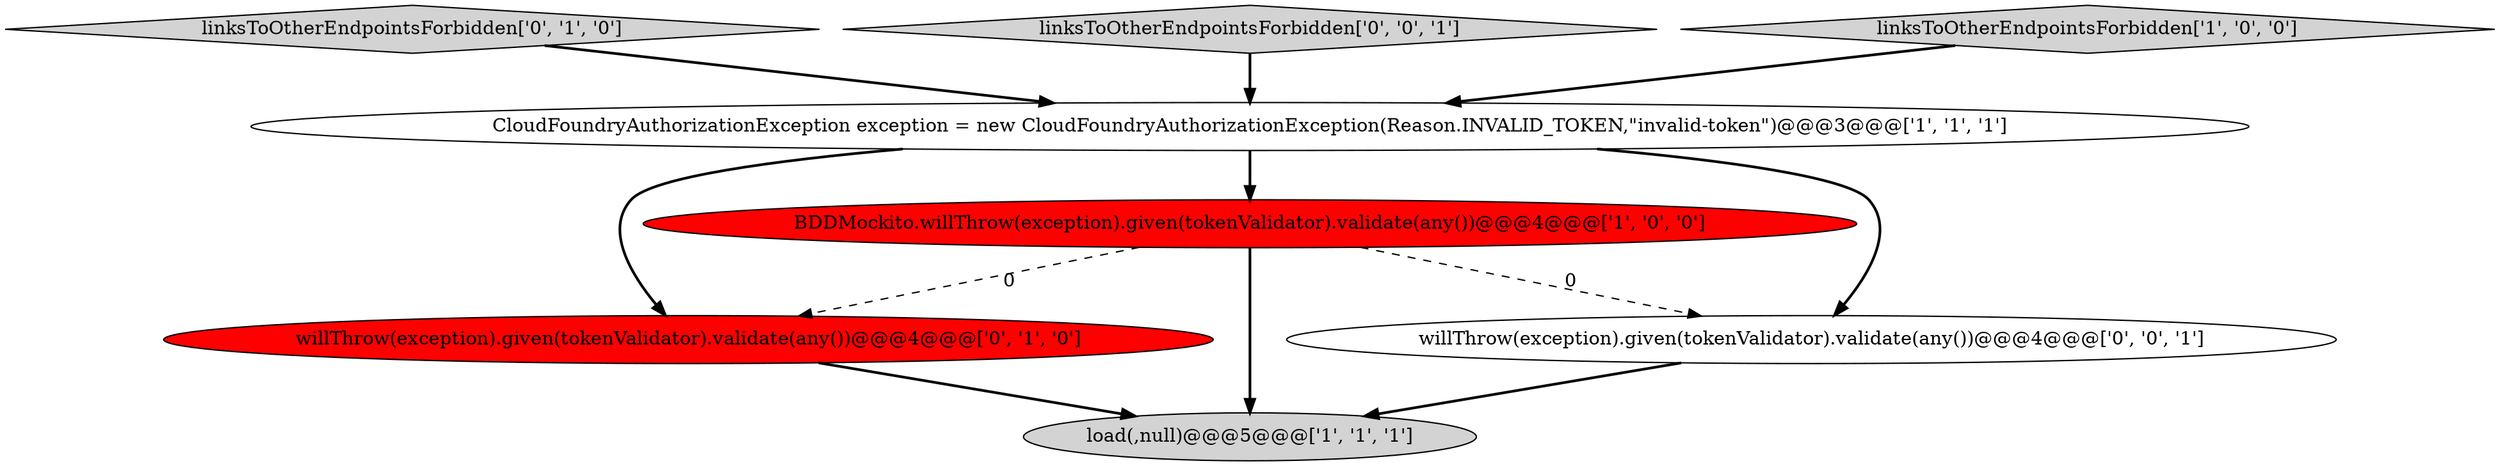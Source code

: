 digraph {
1 [style = filled, label = "CloudFoundryAuthorizationException exception = new CloudFoundryAuthorizationException(Reason.INVALID_TOKEN,\"invalid-token\")@@@3@@@['1', '1', '1']", fillcolor = white, shape = ellipse image = "AAA0AAABBB1BBB"];
4 [style = filled, label = "linksToOtherEndpointsForbidden['0', '1', '0']", fillcolor = lightgray, shape = diamond image = "AAA0AAABBB2BBB"];
5 [style = filled, label = "willThrow(exception).given(tokenValidator).validate(any())@@@4@@@['0', '1', '0']", fillcolor = red, shape = ellipse image = "AAA1AAABBB2BBB"];
7 [style = filled, label = "linksToOtherEndpointsForbidden['0', '0', '1']", fillcolor = lightgray, shape = diamond image = "AAA0AAABBB3BBB"];
3 [style = filled, label = "BDDMockito.willThrow(exception).given(tokenValidator).validate(any())@@@4@@@['1', '0', '0']", fillcolor = red, shape = ellipse image = "AAA1AAABBB1BBB"];
2 [style = filled, label = "linksToOtherEndpointsForbidden['1', '0', '0']", fillcolor = lightgray, shape = diamond image = "AAA0AAABBB1BBB"];
0 [style = filled, label = "load(,null)@@@5@@@['1', '1', '1']", fillcolor = lightgray, shape = ellipse image = "AAA0AAABBB1BBB"];
6 [style = filled, label = "willThrow(exception).given(tokenValidator).validate(any())@@@4@@@['0', '0', '1']", fillcolor = white, shape = ellipse image = "AAA0AAABBB3BBB"];
1->3 [style = bold, label=""];
1->5 [style = bold, label=""];
3->5 [style = dashed, label="0"];
4->1 [style = bold, label=""];
3->6 [style = dashed, label="0"];
1->6 [style = bold, label=""];
6->0 [style = bold, label=""];
7->1 [style = bold, label=""];
5->0 [style = bold, label=""];
2->1 [style = bold, label=""];
3->0 [style = bold, label=""];
}
